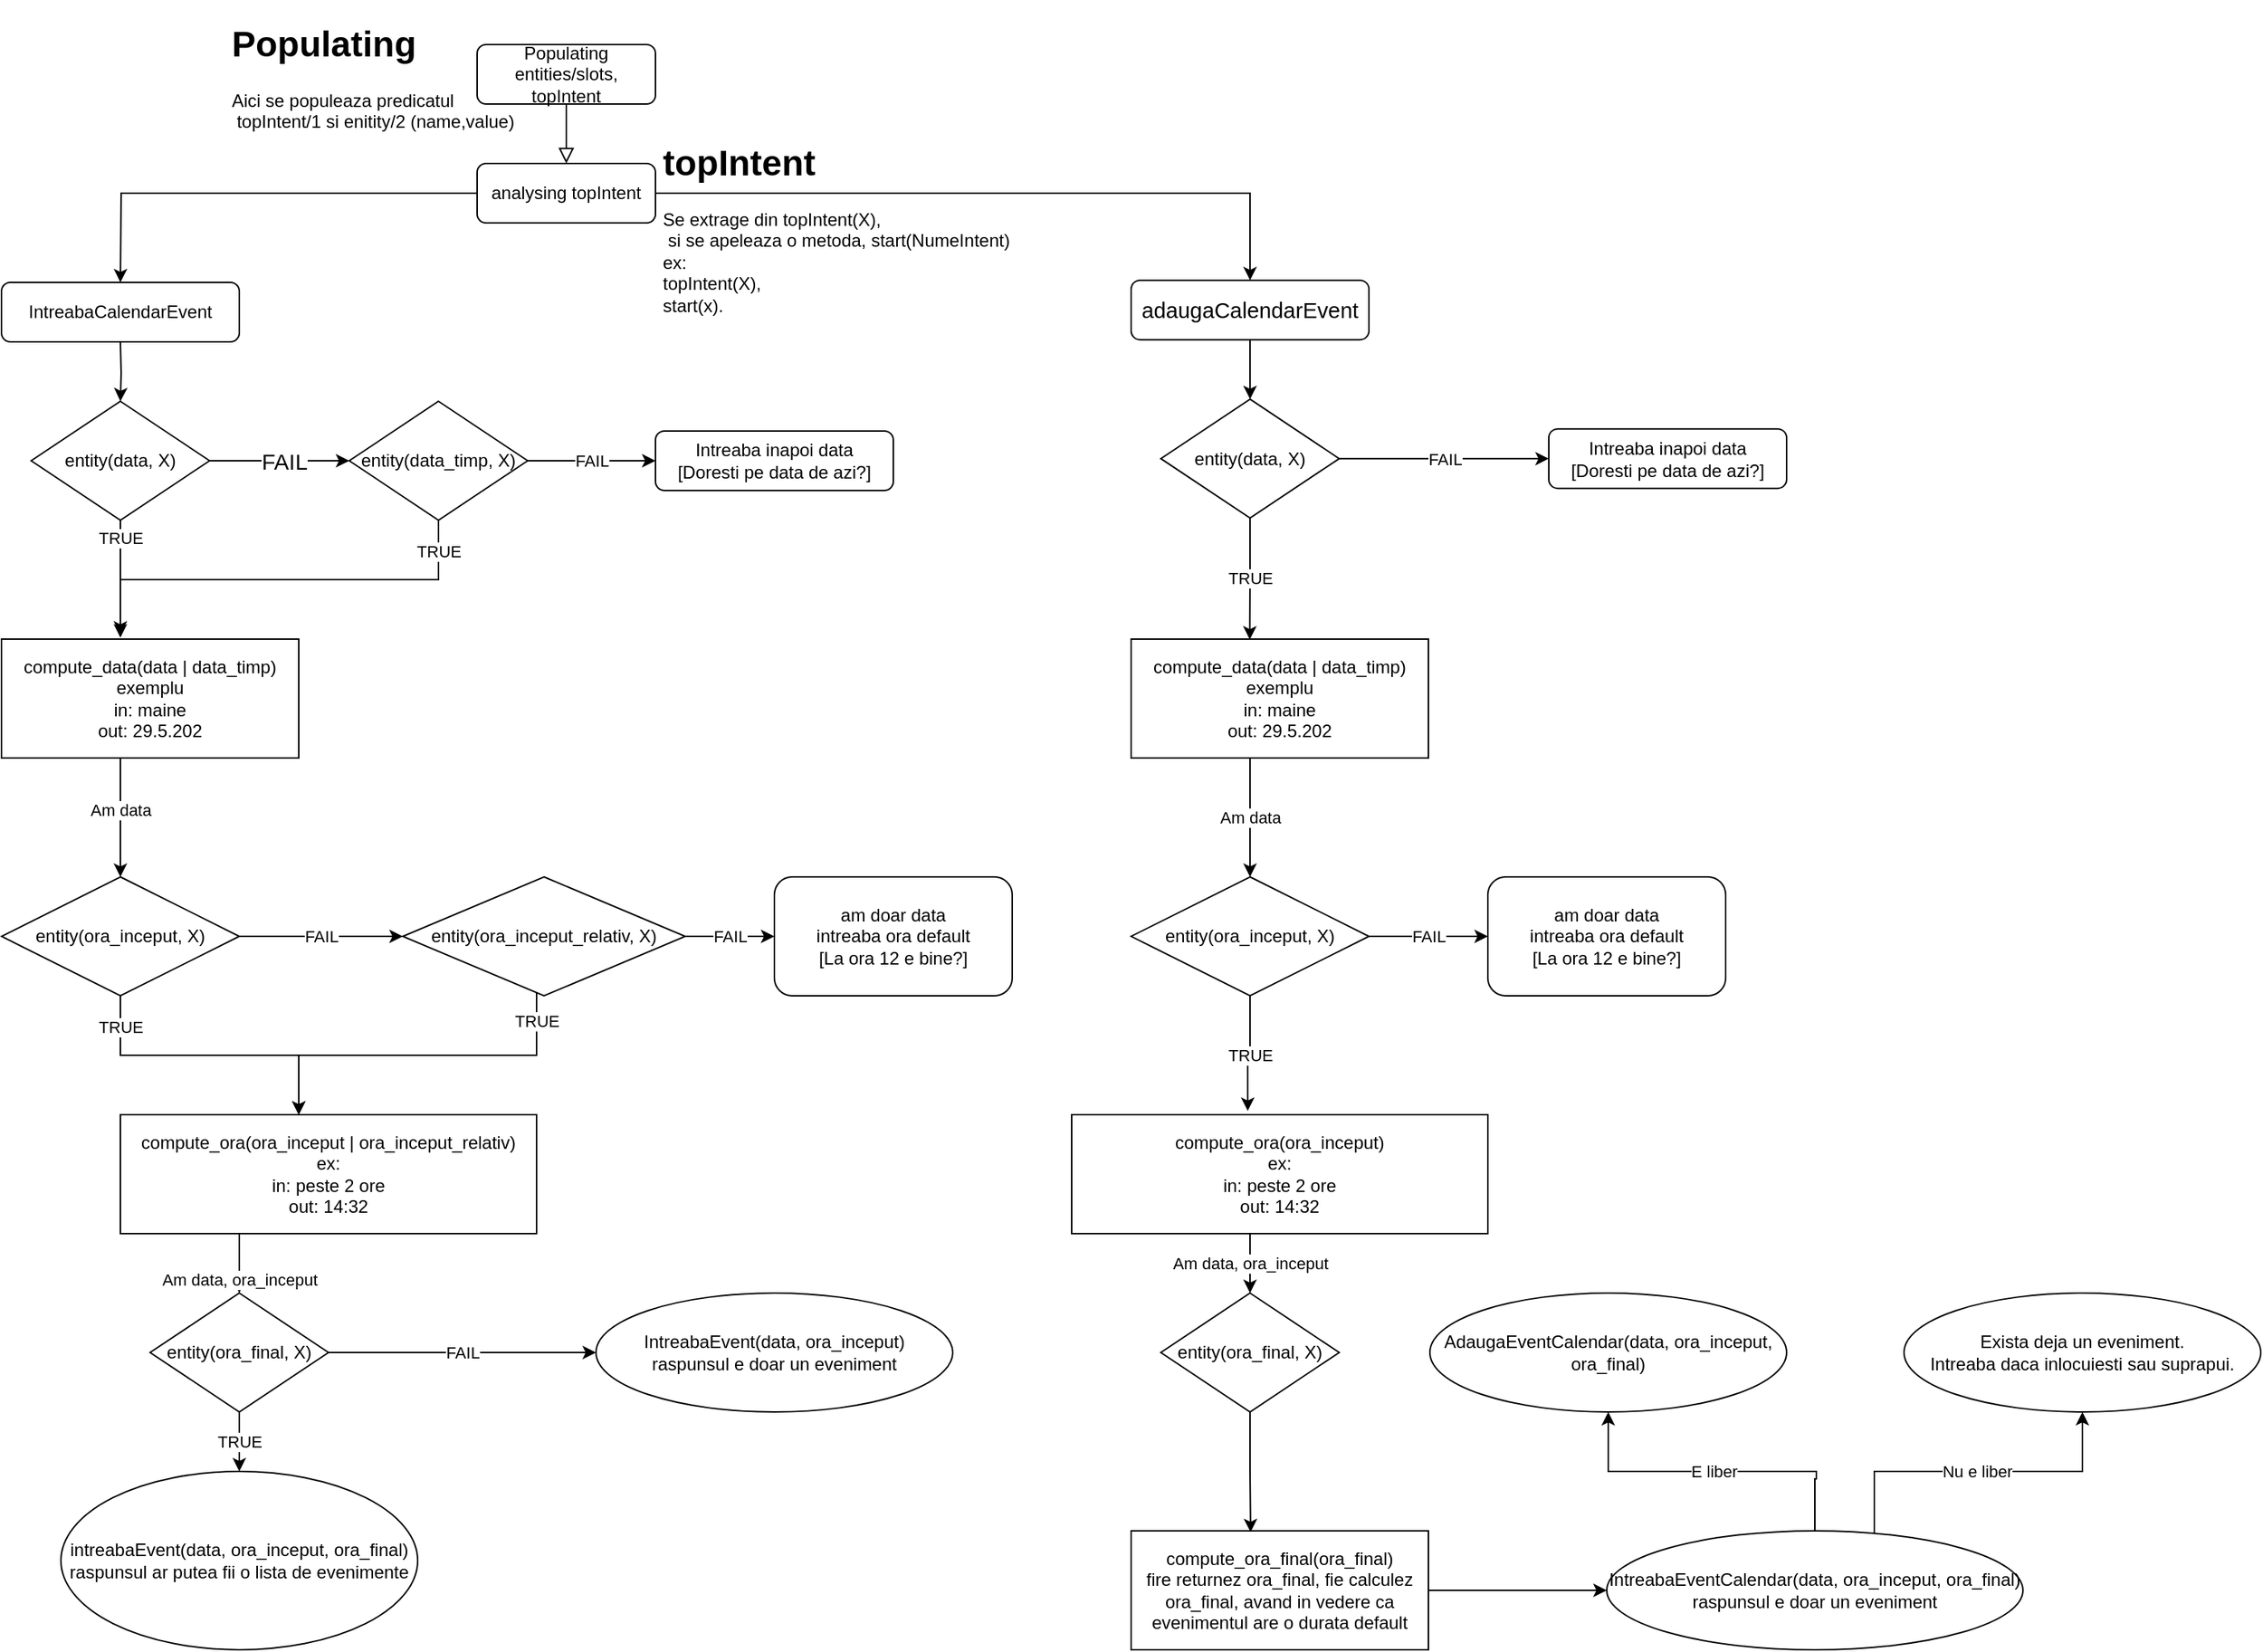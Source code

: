<mxfile version="13.1.5" type="device"><diagram id="C5RBs43oDa-KdzZeNtuy" name="Page-1"><mxGraphModel dx="1673" dy="896" grid="1" gridSize="10" guides="1" tooltips="1" connect="1" arrows="1" fold="1" page="1" pageScale="1" pageWidth="827" pageHeight="1169" math="0" shadow="0"><root><mxCell id="WIyWlLk6GJQsqaUBKTNV-0"/><mxCell id="WIyWlLk6GJQsqaUBKTNV-1" parent="WIyWlLk6GJQsqaUBKTNV-0"/><mxCell id="WIyWlLk6GJQsqaUBKTNV-2" value="" style="rounded=0;html=1;jettySize=auto;orthogonalLoop=1;fontSize=11;endArrow=block;endFill=0;endSize=8;strokeWidth=1;shadow=0;labelBackgroundColor=none;edgeStyle=orthogonalEdgeStyle;entryX=0.5;entryY=0;entryDx=0;entryDy=0;" parent="WIyWlLk6GJQsqaUBKTNV-1" source="WIyWlLk6GJQsqaUBKTNV-3" target="WIyWlLk6GJQsqaUBKTNV-7" edge="1"><mxGeometry relative="1" as="geometry"><mxPoint x="220" y="310" as="targetPoint"/><Array as="points"><mxPoint x="500" y="100"/><mxPoint x="500" y="100"/></Array></mxGeometry></mxCell><mxCell id="WIyWlLk6GJQsqaUBKTNV-3" value="Populating entities/slots, topIntent" style="rounded=1;whiteSpace=wrap;html=1;fontSize=12;glass=0;strokeWidth=1;shadow=0;" parent="WIyWlLk6GJQsqaUBKTNV-1" vertex="1"><mxGeometry x="440" y="40" width="120" height="40" as="geometry"/></mxCell><mxCell id="BTqaCOGGjSNTMbEAqPpD-2" style="edgeStyle=orthogonalEdgeStyle;rounded=0;orthogonalLoop=1;jettySize=auto;html=1;" parent="WIyWlLk6GJQsqaUBKTNV-1" source="WIyWlLk6GJQsqaUBKTNV-7" edge="1"><mxGeometry relative="1" as="geometry"><mxPoint x="200" y="200" as="targetPoint"/></mxGeometry></mxCell><mxCell id="BTqaCOGGjSNTMbEAqPpD-42" style="edgeStyle=orthogonalEdgeStyle;rounded=0;orthogonalLoop=1;jettySize=auto;html=1;entryX=0.5;entryY=0;entryDx=0;entryDy=0;" parent="WIyWlLk6GJQsqaUBKTNV-1" source="WIyWlLk6GJQsqaUBKTNV-7" target="BTqaCOGGjSNTMbEAqPpD-41" edge="1"><mxGeometry relative="1" as="geometry"/></mxCell><mxCell id="WIyWlLk6GJQsqaUBKTNV-7" value="analysing topIntent&lt;br&gt;" style="rounded=1;whiteSpace=wrap;html=1;fontSize=12;glass=0;strokeWidth=1;shadow=0;" parent="WIyWlLk6GJQsqaUBKTNV-1" vertex="1"><mxGeometry x="440" y="120" width="120" height="40" as="geometry"/></mxCell><mxCell id="BTqaCOGGjSNTMbEAqPpD-6" value="" style="edgeStyle=orthogonalEdgeStyle;rounded=0;orthogonalLoop=1;jettySize=auto;html=1;" parent="WIyWlLk6GJQsqaUBKTNV-1" target="BTqaCOGGjSNTMbEAqPpD-3" edge="1"><mxGeometry relative="1" as="geometry"><mxPoint x="200" y="240" as="sourcePoint"/></mxGeometry></mxCell><mxCell id="BTqaCOGGjSNTMbEAqPpD-8" value="&lt;span style=&quot;font-size: 15px&quot;&gt;FAIL&lt;/span&gt;" style="edgeStyle=orthogonalEdgeStyle;rounded=0;orthogonalLoop=1;jettySize=auto;html=1;exitX=1;exitY=0.5;exitDx=0;exitDy=0;entryX=0;entryY=0.5;entryDx=0;entryDy=0;" parent="WIyWlLk6GJQsqaUBKTNV-1" source="BTqaCOGGjSNTMbEAqPpD-3" target="BTqaCOGGjSNTMbEAqPpD-7" edge="1"><mxGeometry x="0.064" relative="1" as="geometry"><mxPoint as="offset"/></mxGeometry></mxCell><mxCell id="BTqaCOGGjSNTMbEAqPpD-24" value="TRUE" style="edgeStyle=orthogonalEdgeStyle;rounded=0;orthogonalLoop=1;jettySize=auto;html=1;entryX=0.4;entryY=-0.037;entryDx=0;entryDy=0;entryPerimeter=0;" parent="WIyWlLk6GJQsqaUBKTNV-1" source="BTqaCOGGjSNTMbEAqPpD-3" target="BTqaCOGGjSNTMbEAqPpD-21" edge="1"><mxGeometry x="-0.696" relative="1" as="geometry"><mxPoint as="offset"/></mxGeometry></mxCell><mxCell id="BTqaCOGGjSNTMbEAqPpD-3" value="entity(data, X)" style="rhombus;whiteSpace=wrap;html=1;" parent="WIyWlLk6GJQsqaUBKTNV-1" vertex="1"><mxGeometry x="140" y="280" width="120" height="80" as="geometry"/></mxCell><mxCell id="BTqaCOGGjSNTMbEAqPpD-4" style="edgeStyle=orthogonalEdgeStyle;rounded=0;orthogonalLoop=1;jettySize=auto;html=1;exitX=0.5;exitY=1;exitDx=0;exitDy=0;" parent="WIyWlLk6GJQsqaUBKTNV-1" source="BTqaCOGGjSNTMbEAqPpD-3" target="BTqaCOGGjSNTMbEAqPpD-3" edge="1"><mxGeometry relative="1" as="geometry"/></mxCell><mxCell id="BTqaCOGGjSNTMbEAqPpD-14" value="FAIL" style="edgeStyle=orthogonalEdgeStyle;rounded=0;orthogonalLoop=1;jettySize=auto;html=1;entryX=0;entryY=0.5;entryDx=0;entryDy=0;" parent="WIyWlLk6GJQsqaUBKTNV-1" source="BTqaCOGGjSNTMbEAqPpD-7" target="BTqaCOGGjSNTMbEAqPpD-15" edge="1"><mxGeometry relative="1" as="geometry"><mxPoint x="560" y="280" as="targetPoint"/><Array as="points"/></mxGeometry></mxCell><mxCell id="BTqaCOGGjSNTMbEAqPpD-25" value="TRUE" style="edgeStyle=orthogonalEdgeStyle;rounded=0;orthogonalLoop=1;jettySize=auto;html=1;entryX=0.4;entryY=-0.012;entryDx=0;entryDy=0;entryPerimeter=0;" parent="WIyWlLk6GJQsqaUBKTNV-1" source="BTqaCOGGjSNTMbEAqPpD-7" target="BTqaCOGGjSNTMbEAqPpD-21" edge="1"><mxGeometry x="-0.855" relative="1" as="geometry"><Array as="points"><mxPoint x="414" y="400"/><mxPoint x="200" y="400"/></Array><mxPoint as="offset"/></mxGeometry></mxCell><mxCell id="BTqaCOGGjSNTMbEAqPpD-7" value="entity(data_timp, X)" style="rhombus;whiteSpace=wrap;html=1;" parent="WIyWlLk6GJQsqaUBKTNV-1" vertex="1"><mxGeometry x="354" y="280" width="120" height="80" as="geometry"/></mxCell><mxCell id="BTqaCOGGjSNTMbEAqPpD-13" value="FAIL&lt;br&gt;" style="edgeStyle=orthogonalEdgeStyle;rounded=0;orthogonalLoop=1;jettySize=auto;html=1;entryX=0;entryY=0.5;entryDx=0;entryDy=0;" parent="WIyWlLk6GJQsqaUBKTNV-1" source="BTqaCOGGjSNTMbEAqPpD-9" target="BTqaCOGGjSNTMbEAqPpD-10" edge="1"><mxGeometry relative="1" as="geometry"/></mxCell><mxCell id="BTqaCOGGjSNTMbEAqPpD-31" value="TRUE" style="edgeStyle=orthogonalEdgeStyle;rounded=0;orthogonalLoop=1;jettySize=auto;html=1;" parent="WIyWlLk6GJQsqaUBKTNV-1" source="BTqaCOGGjSNTMbEAqPpD-9" target="BTqaCOGGjSNTMbEAqPpD-30" edge="1"><mxGeometry x="-0.797" relative="1" as="geometry"><mxPoint x="330" y="660" as="targetPoint"/><Array as="points"><mxPoint x="200" y="720"/><mxPoint x="320" y="720"/></Array><mxPoint as="offset"/></mxGeometry></mxCell><mxCell id="BTqaCOGGjSNTMbEAqPpD-9" value="entity(ora_inceput, X)" style="rhombus;whiteSpace=wrap;html=1;" parent="WIyWlLk6GJQsqaUBKTNV-1" vertex="1"><mxGeometry x="120" y="600" width="160" height="80" as="geometry"/></mxCell><mxCell id="BTqaCOGGjSNTMbEAqPpD-19" value="FAIL&lt;br&gt;" style="edgeStyle=orthogonalEdgeStyle;rounded=0;orthogonalLoop=1;jettySize=auto;html=1;entryX=0;entryY=0.5;entryDx=0;entryDy=0;" parent="WIyWlLk6GJQsqaUBKTNV-1" source="BTqaCOGGjSNTMbEAqPpD-10" target="BTqaCOGGjSNTMbEAqPpD-18" edge="1"><mxGeometry relative="1" as="geometry"/></mxCell><mxCell id="BTqaCOGGjSNTMbEAqPpD-32" value="TRUE" style="edgeStyle=orthogonalEdgeStyle;rounded=0;orthogonalLoop=1;jettySize=auto;html=1;" parent="WIyWlLk6GJQsqaUBKTNV-1" source="BTqaCOGGjSNTMbEAqPpD-10" target="BTqaCOGGjSNTMbEAqPpD-30" edge="1"><mxGeometry x="-0.84" relative="1" as="geometry"><Array as="points"><mxPoint x="480" y="720"/><mxPoint x="320" y="720"/></Array><mxPoint as="offset"/></mxGeometry></mxCell><mxCell id="BTqaCOGGjSNTMbEAqPpD-10" value="entity(ora_inceput_relativ, X)" style="rhombus;whiteSpace=wrap;html=1;" parent="WIyWlLk6GJQsqaUBKTNV-1" vertex="1"><mxGeometry x="390" y="600" width="190" height="80" as="geometry"/></mxCell><mxCell id="BTqaCOGGjSNTMbEAqPpD-15" value="Intreaba inapoi data&lt;br&gt;[Doresti pe data de azi?]" style="rounded=1;whiteSpace=wrap;html=1;" parent="WIyWlLk6GJQsqaUBKTNV-1" vertex="1"><mxGeometry x="560" y="300" width="160" height="40" as="geometry"/></mxCell><mxCell id="BTqaCOGGjSNTMbEAqPpD-18" value="am doar data&lt;br&gt;intreaba ora default&lt;br&gt;[La ora 12 e bine?]" style="rounded=1;whiteSpace=wrap;html=1;" parent="WIyWlLk6GJQsqaUBKTNV-1" vertex="1"><mxGeometry x="640" y="600" width="160" height="80" as="geometry"/></mxCell><mxCell id="BTqaCOGGjSNTMbEAqPpD-26" value="Am data&lt;br&gt;" style="edgeStyle=orthogonalEdgeStyle;rounded=0;orthogonalLoop=1;jettySize=auto;html=1;entryX=0.5;entryY=0;entryDx=0;entryDy=0;" parent="WIyWlLk6GJQsqaUBKTNV-1" source="BTqaCOGGjSNTMbEAqPpD-21" target="BTqaCOGGjSNTMbEAqPpD-9" edge="1"><mxGeometry x="-0.142" relative="1" as="geometry"><Array as="points"><mxPoint x="200" y="550"/><mxPoint x="200" y="550"/></Array><mxPoint as="offset"/></mxGeometry></mxCell><mxCell id="BTqaCOGGjSNTMbEAqPpD-21" value="compute_data(data | data_timp)&lt;br&gt;exemplu&lt;br&gt;in: maine&lt;br&gt;out: 29.5.202" style="rounded=0;whiteSpace=wrap;html=1;" parent="WIyWlLk6GJQsqaUBKTNV-1" vertex="1"><mxGeometry x="120" y="440" width="200" height="80" as="geometry"/></mxCell><mxCell id="BTqaCOGGjSNTMbEAqPpD-34" value="Am data, ora_inceput" style="edgeStyle=orthogonalEdgeStyle;rounded=0;orthogonalLoop=1;jettySize=auto;html=1;entryX=0.5;entryY=0;entryDx=0;entryDy=0;" parent="WIyWlLk6GJQsqaUBKTNV-1" source="BTqaCOGGjSNTMbEAqPpD-30" target="BTqaCOGGjSNTMbEAqPpD-33" edge="1"><mxGeometry x="0.52" relative="1" as="geometry"><Array as="points"><mxPoint x="280" y="810"/><mxPoint x="280" y="810"/></Array><mxPoint as="offset"/></mxGeometry></mxCell><mxCell id="BTqaCOGGjSNTMbEAqPpD-30" value="compute_ora(ora_inceput | ora_inceput_relativ)&lt;br&gt;ex:&lt;br&gt;in: peste 2 ore&lt;br&gt;out: 14:32" style="rounded=0;whiteSpace=wrap;html=1;" parent="WIyWlLk6GJQsqaUBKTNV-1" vertex="1"><mxGeometry x="200" y="760" width="280" height="80" as="geometry"/></mxCell><mxCell id="BTqaCOGGjSNTMbEAqPpD-36" value="TRUE" style="edgeStyle=orthogonalEdgeStyle;rounded=0;orthogonalLoop=1;jettySize=auto;html=1;entryX=0.5;entryY=0;entryDx=0;entryDy=0;" parent="WIyWlLk6GJQsqaUBKTNV-1" source="BTqaCOGGjSNTMbEAqPpD-33" target="BTqaCOGGjSNTMbEAqPpD-35" edge="1"><mxGeometry relative="1" as="geometry"><mxPoint as="offset"/></mxGeometry></mxCell><mxCell id="BTqaCOGGjSNTMbEAqPpD-38" value="FAIL" style="edgeStyle=orthogonalEdgeStyle;rounded=0;orthogonalLoop=1;jettySize=auto;html=1;entryX=0;entryY=0.5;entryDx=0;entryDy=0;" parent="WIyWlLk6GJQsqaUBKTNV-1" source="BTqaCOGGjSNTMbEAqPpD-33" target="BTqaCOGGjSNTMbEAqPpD-37" edge="1"><mxGeometry relative="1" as="geometry"><Array as="points"><mxPoint x="520" y="920"/></Array></mxGeometry></mxCell><mxCell id="BTqaCOGGjSNTMbEAqPpD-33" value="entity(ora_final, X)" style="rhombus;whiteSpace=wrap;html=1;" parent="WIyWlLk6GJQsqaUBKTNV-1" vertex="1"><mxGeometry x="220" y="880" width="120" height="80" as="geometry"/></mxCell><mxCell id="BTqaCOGGjSNTMbEAqPpD-35" value="intreabaEvent(data, ora_inceput, ora_final)&lt;br&gt;raspunsul ar putea fii o lista de evenimente" style="ellipse;whiteSpace=wrap;html=1;" parent="WIyWlLk6GJQsqaUBKTNV-1" vertex="1"><mxGeometry x="160" y="1000" width="240" height="120" as="geometry"/></mxCell><mxCell id="BTqaCOGGjSNTMbEAqPpD-37" value="IntreabaEvent(data, ora_inceput)&lt;br&gt;raspunsul e doar un eveniment" style="ellipse;whiteSpace=wrap;html=1;" parent="WIyWlLk6GJQsqaUBKTNV-1" vertex="1"><mxGeometry x="520" y="880" width="240" height="80" as="geometry"/></mxCell><mxCell id="BTqaCOGGjSNTMbEAqPpD-40" value="IntreabaCalendarEvent" style="rounded=1;whiteSpace=wrap;html=1;" parent="WIyWlLk6GJQsqaUBKTNV-1" vertex="1"><mxGeometry x="120" y="200" width="160" height="40" as="geometry"/></mxCell><mxCell id="BTqaCOGGjSNTMbEAqPpD-45" style="edgeStyle=orthogonalEdgeStyle;rounded=0;orthogonalLoop=1;jettySize=auto;html=1;entryX=0.5;entryY=0;entryDx=0;entryDy=0;" parent="WIyWlLk6GJQsqaUBKTNV-1" source="BTqaCOGGjSNTMbEAqPpD-41" target="BTqaCOGGjSNTMbEAqPpD-43" edge="1"><mxGeometry relative="1" as="geometry"/></mxCell><mxCell id="BTqaCOGGjSNTMbEAqPpD-41" value="&lt;span id=&quot;docs-internal-guid-46a8edc5-7fff-ff98-55f8-b829856aa859&quot;&gt;&lt;span style=&quot;font-size: 11pt ; font-family: &amp;#34;arial&amp;#34; ; background-color: transparent ; vertical-align: baseline&quot;&gt;adaugaCalendarEvent&lt;/span&gt;&lt;/span&gt;" style="rounded=1;whiteSpace=wrap;html=1;" parent="WIyWlLk6GJQsqaUBKTNV-1" vertex="1"><mxGeometry x="880" y="198.57" width="160" height="40" as="geometry"/></mxCell><mxCell id="BTqaCOGGjSNTMbEAqPpD-47" value="TRUE" style="edgeStyle=orthogonalEdgeStyle;rounded=0;orthogonalLoop=1;jettySize=auto;html=1;entryX=0.399;entryY=0.004;entryDx=0;entryDy=0;entryPerimeter=0;" parent="WIyWlLk6GJQsqaUBKTNV-1" source="BTqaCOGGjSNTMbEAqPpD-43" target="BTqaCOGGjSNTMbEAqPpD-46" edge="1"><mxGeometry relative="1" as="geometry"/></mxCell><mxCell id="BTqaCOGGjSNTMbEAqPpD-49" value="FAIL" style="edgeStyle=orthogonalEdgeStyle;rounded=0;orthogonalLoop=1;jettySize=auto;html=1;" parent="WIyWlLk6GJQsqaUBKTNV-1" source="BTqaCOGGjSNTMbEAqPpD-43" target="BTqaCOGGjSNTMbEAqPpD-48" edge="1"><mxGeometry relative="1" as="geometry"/></mxCell><mxCell id="BTqaCOGGjSNTMbEAqPpD-43" value="entity(data, X)" style="rhombus;whiteSpace=wrap;html=1;" parent="WIyWlLk6GJQsqaUBKTNV-1" vertex="1"><mxGeometry x="900" y="278.57" width="120" height="80" as="geometry"/></mxCell><mxCell id="BTqaCOGGjSNTMbEAqPpD-44" style="edgeStyle=orthogonalEdgeStyle;rounded=0;orthogonalLoop=1;jettySize=auto;html=1;exitX=0.5;exitY=1;exitDx=0;exitDy=0;" parent="WIyWlLk6GJQsqaUBKTNV-1" source="BTqaCOGGjSNTMbEAqPpD-43" target="BTqaCOGGjSNTMbEAqPpD-43" edge="1"><mxGeometry relative="1" as="geometry"/></mxCell><mxCell id="BTqaCOGGjSNTMbEAqPpD-52" value="Am data" style="edgeStyle=orthogonalEdgeStyle;rounded=0;orthogonalLoop=1;jettySize=auto;html=1;entryX=0.5;entryY=0;entryDx=0;entryDy=0;" parent="WIyWlLk6GJQsqaUBKTNV-1" source="BTqaCOGGjSNTMbEAqPpD-46" target="BTqaCOGGjSNTMbEAqPpD-50" edge="1"><mxGeometry relative="1" as="geometry"><Array as="points"><mxPoint x="960" y="540"/><mxPoint x="960" y="540"/></Array></mxGeometry></mxCell><mxCell id="BTqaCOGGjSNTMbEAqPpD-46" value="compute_data(data | data_timp)&lt;br&gt;exemplu&lt;br&gt;in: maine&lt;br&gt;out: 29.5.202" style="rounded=0;whiteSpace=wrap;html=1;" parent="WIyWlLk6GJQsqaUBKTNV-1" vertex="1"><mxGeometry x="880" y="440" width="200" height="80" as="geometry"/></mxCell><mxCell id="BTqaCOGGjSNTMbEAqPpD-48" value="Intreaba inapoi data&lt;br&gt;[Doresti pe data de azi?]" style="rounded=1;whiteSpace=wrap;html=1;" parent="WIyWlLk6GJQsqaUBKTNV-1" vertex="1"><mxGeometry x="1161" y="298.57" width="160" height="40" as="geometry"/></mxCell><mxCell id="BTqaCOGGjSNTMbEAqPpD-54" value="FAIL" style="edgeStyle=orthogonalEdgeStyle;rounded=0;orthogonalLoop=1;jettySize=auto;html=1;entryX=0;entryY=0.5;entryDx=0;entryDy=0;" parent="WIyWlLk6GJQsqaUBKTNV-1" source="BTqaCOGGjSNTMbEAqPpD-50" target="BTqaCOGGjSNTMbEAqPpD-53" edge="1"><mxGeometry relative="1" as="geometry"/></mxCell><mxCell id="BTqaCOGGjSNTMbEAqPpD-56" value="TRUE" style="edgeStyle=orthogonalEdgeStyle;rounded=0;orthogonalLoop=1;jettySize=auto;html=1;entryX=0.423;entryY=-0.032;entryDx=0;entryDy=0;entryPerimeter=0;" parent="WIyWlLk6GJQsqaUBKTNV-1" source="BTqaCOGGjSNTMbEAqPpD-50" target="BTqaCOGGjSNTMbEAqPpD-55" edge="1"><mxGeometry relative="1" as="geometry"><mxPoint x="960" y="750" as="targetPoint"/></mxGeometry></mxCell><mxCell id="BTqaCOGGjSNTMbEAqPpD-50" value="entity(ora_inceput, X)" style="rhombus;whiteSpace=wrap;html=1;" parent="WIyWlLk6GJQsqaUBKTNV-1" vertex="1"><mxGeometry x="880" y="600" width="160" height="80" as="geometry"/></mxCell><mxCell id="BTqaCOGGjSNTMbEAqPpD-53" value="am doar data&lt;br&gt;intreaba ora default&lt;br&gt;[La ora 12 e bine?]" style="rounded=1;whiteSpace=wrap;html=1;" parent="WIyWlLk6GJQsqaUBKTNV-1" vertex="1"><mxGeometry x="1120" y="600" width="160" height="80" as="geometry"/></mxCell><mxCell id="BTqaCOGGjSNTMbEAqPpD-58" value="Am data, ora_inceput" style="edgeStyle=orthogonalEdgeStyle;rounded=0;orthogonalLoop=1;jettySize=auto;html=1;entryX=0.5;entryY=0;entryDx=0;entryDy=0;" parent="WIyWlLk6GJQsqaUBKTNV-1" source="BTqaCOGGjSNTMbEAqPpD-55" target="BTqaCOGGjSNTMbEAqPpD-57" edge="1"><mxGeometry relative="1" as="geometry"><Array as="points"><mxPoint x="960" y="850"/><mxPoint x="960" y="850"/></Array></mxGeometry></mxCell><mxCell id="BTqaCOGGjSNTMbEAqPpD-55" value="compute_ora(ora_inceput)&lt;br&gt;ex:&lt;br&gt;in: peste 2 ore&lt;br&gt;out: 14:32" style="rounded=0;whiteSpace=wrap;html=1;" parent="WIyWlLk6GJQsqaUBKTNV-1" vertex="1"><mxGeometry x="840" y="760" width="280" height="80" as="geometry"/></mxCell><mxCell id="BTqaCOGGjSNTMbEAqPpD-69" style="edgeStyle=orthogonalEdgeStyle;rounded=0;orthogonalLoop=1;jettySize=auto;html=1;entryX=0.402;entryY=0.011;entryDx=0;entryDy=0;entryPerimeter=0;" parent="WIyWlLk6GJQsqaUBKTNV-1" source="BTqaCOGGjSNTMbEAqPpD-57" target="BTqaCOGGjSNTMbEAqPpD-67" edge="1"><mxGeometry relative="1" as="geometry"/></mxCell><mxCell id="BTqaCOGGjSNTMbEAqPpD-57" value="entity(ora_final, X)" style="rhombus;whiteSpace=wrap;html=1;" parent="WIyWlLk6GJQsqaUBKTNV-1" vertex="1"><mxGeometry x="900" y="880" width="120" height="80" as="geometry"/></mxCell><mxCell id="BTqaCOGGjSNTMbEAqPpD-59" value="AdaugaEventCalendar(data, ora_inceput, ora_final)" style="ellipse;whiteSpace=wrap;html=1;" parent="WIyWlLk6GJQsqaUBKTNV-1" vertex="1"><mxGeometry x="1081" y="880" width="240" height="80" as="geometry"/></mxCell><mxCell id="BTqaCOGGjSNTMbEAqPpD-62" value="E liber" style="edgeStyle=orthogonalEdgeStyle;rounded=0;orthogonalLoop=1;jettySize=auto;html=1;entryX=0.5;entryY=1;entryDx=0;entryDy=0;" parent="WIyWlLk6GJQsqaUBKTNV-1" source="BTqaCOGGjSNTMbEAqPpD-60" target="BTqaCOGGjSNTMbEAqPpD-59" edge="1"><mxGeometry relative="1" as="geometry"><mxPoint x="1190" y="1010" as="targetPoint"/><Array as="points"><mxPoint x="1340" y="1005"/><mxPoint x="1341" y="1000"/><mxPoint x="1201" y="1000"/></Array></mxGeometry></mxCell><mxCell id="BTqaCOGGjSNTMbEAqPpD-64" value="Nu e liber" style="edgeStyle=orthogonalEdgeStyle;rounded=0;orthogonalLoop=1;jettySize=auto;html=1;entryX=0.5;entryY=1;entryDx=0;entryDy=0;" parent="WIyWlLk6GJQsqaUBKTNV-1" source="BTqaCOGGjSNTMbEAqPpD-60" target="BTqaCOGGjSNTMbEAqPpD-63" edge="1"><mxGeometry relative="1" as="geometry"><Array as="points"><mxPoint x="1380" y="1000"/><mxPoint x="1520" y="1000"/></Array></mxGeometry></mxCell><mxCell id="BTqaCOGGjSNTMbEAqPpD-60" value="IntreabaEventCalendar(data, ora_inceput, ora_final)&lt;br&gt;raspunsul e doar un eveniment" style="ellipse;whiteSpace=wrap;html=1;" parent="WIyWlLk6GJQsqaUBKTNV-1" vertex="1"><mxGeometry x="1200" y="1040" width="280" height="80" as="geometry"/></mxCell><mxCell id="BTqaCOGGjSNTMbEAqPpD-63" value="Exista deja un eveniment.&lt;br&gt;Intreaba daca inlocuiesti sau suprapui." style="ellipse;whiteSpace=wrap;html=1;" parent="WIyWlLk6GJQsqaUBKTNV-1" vertex="1"><mxGeometry x="1400" y="880" width="240" height="80" as="geometry"/></mxCell><mxCell id="BTqaCOGGjSNTMbEAqPpD-70" style="edgeStyle=orthogonalEdgeStyle;rounded=0;orthogonalLoop=1;jettySize=auto;html=1;entryX=0;entryY=0.5;entryDx=0;entryDy=0;" parent="WIyWlLk6GJQsqaUBKTNV-1" source="BTqaCOGGjSNTMbEAqPpD-67" target="BTqaCOGGjSNTMbEAqPpD-60" edge="1"><mxGeometry relative="1" as="geometry"/></mxCell><mxCell id="BTqaCOGGjSNTMbEAqPpD-67" value="compute_ora_final(ora_final)&lt;br&gt;fire returnez ora_final, fie calculez ora_final, avand in vedere ca evenimentul are o durata default" style="rounded=0;whiteSpace=wrap;html=1;" parent="WIyWlLk6GJQsqaUBKTNV-1" vertex="1"><mxGeometry x="880" y="1040" width="200" height="80" as="geometry"/></mxCell><mxCell id="5KHHBWW6QUDMhbzdZsAq-1" value="&lt;h1&gt;topIntent&lt;/h1&gt;&lt;div&gt;&lt;span&gt;Se extrage din topIntent(X),&lt;/span&gt;&lt;br&gt;&lt;/div&gt;&lt;div&gt;&amp;nbsp;si se apeleaza o metoda, start(NumeIntent)&lt;/div&gt;&lt;div&gt;ex:&amp;nbsp;&lt;/div&gt;&lt;div&gt;topIntent(X),&lt;/div&gt;&lt;div&gt;start(x).&lt;/div&gt;" style="text;html=1;strokeColor=none;fillColor=none;spacing=5;spacingTop=-20;whiteSpace=wrap;overflow=hidden;rounded=0;" vertex="1" parent="WIyWlLk6GJQsqaUBKTNV-1"><mxGeometry x="560" y="100" width="380" height="130" as="geometry"/></mxCell><mxCell id="5KHHBWW6QUDMhbzdZsAq-2" value="&lt;h1&gt;Populating&lt;/h1&gt;&lt;div&gt;Aici se populeaza predicatul&lt;/div&gt;&lt;div&gt;&amp;nbsp;topIntent/1 si enitity/2 (name,value)&lt;/div&gt;&lt;div&gt;&lt;br&gt;&lt;/div&gt;" style="text;html=1;strokeColor=none;fillColor=none;spacing=5;spacingTop=-20;whiteSpace=wrap;overflow=hidden;rounded=0;" vertex="1" parent="WIyWlLk6GJQsqaUBKTNV-1"><mxGeometry x="270" y="20" width="200" height="80" as="geometry"/></mxCell></root></mxGraphModel></diagram></mxfile>